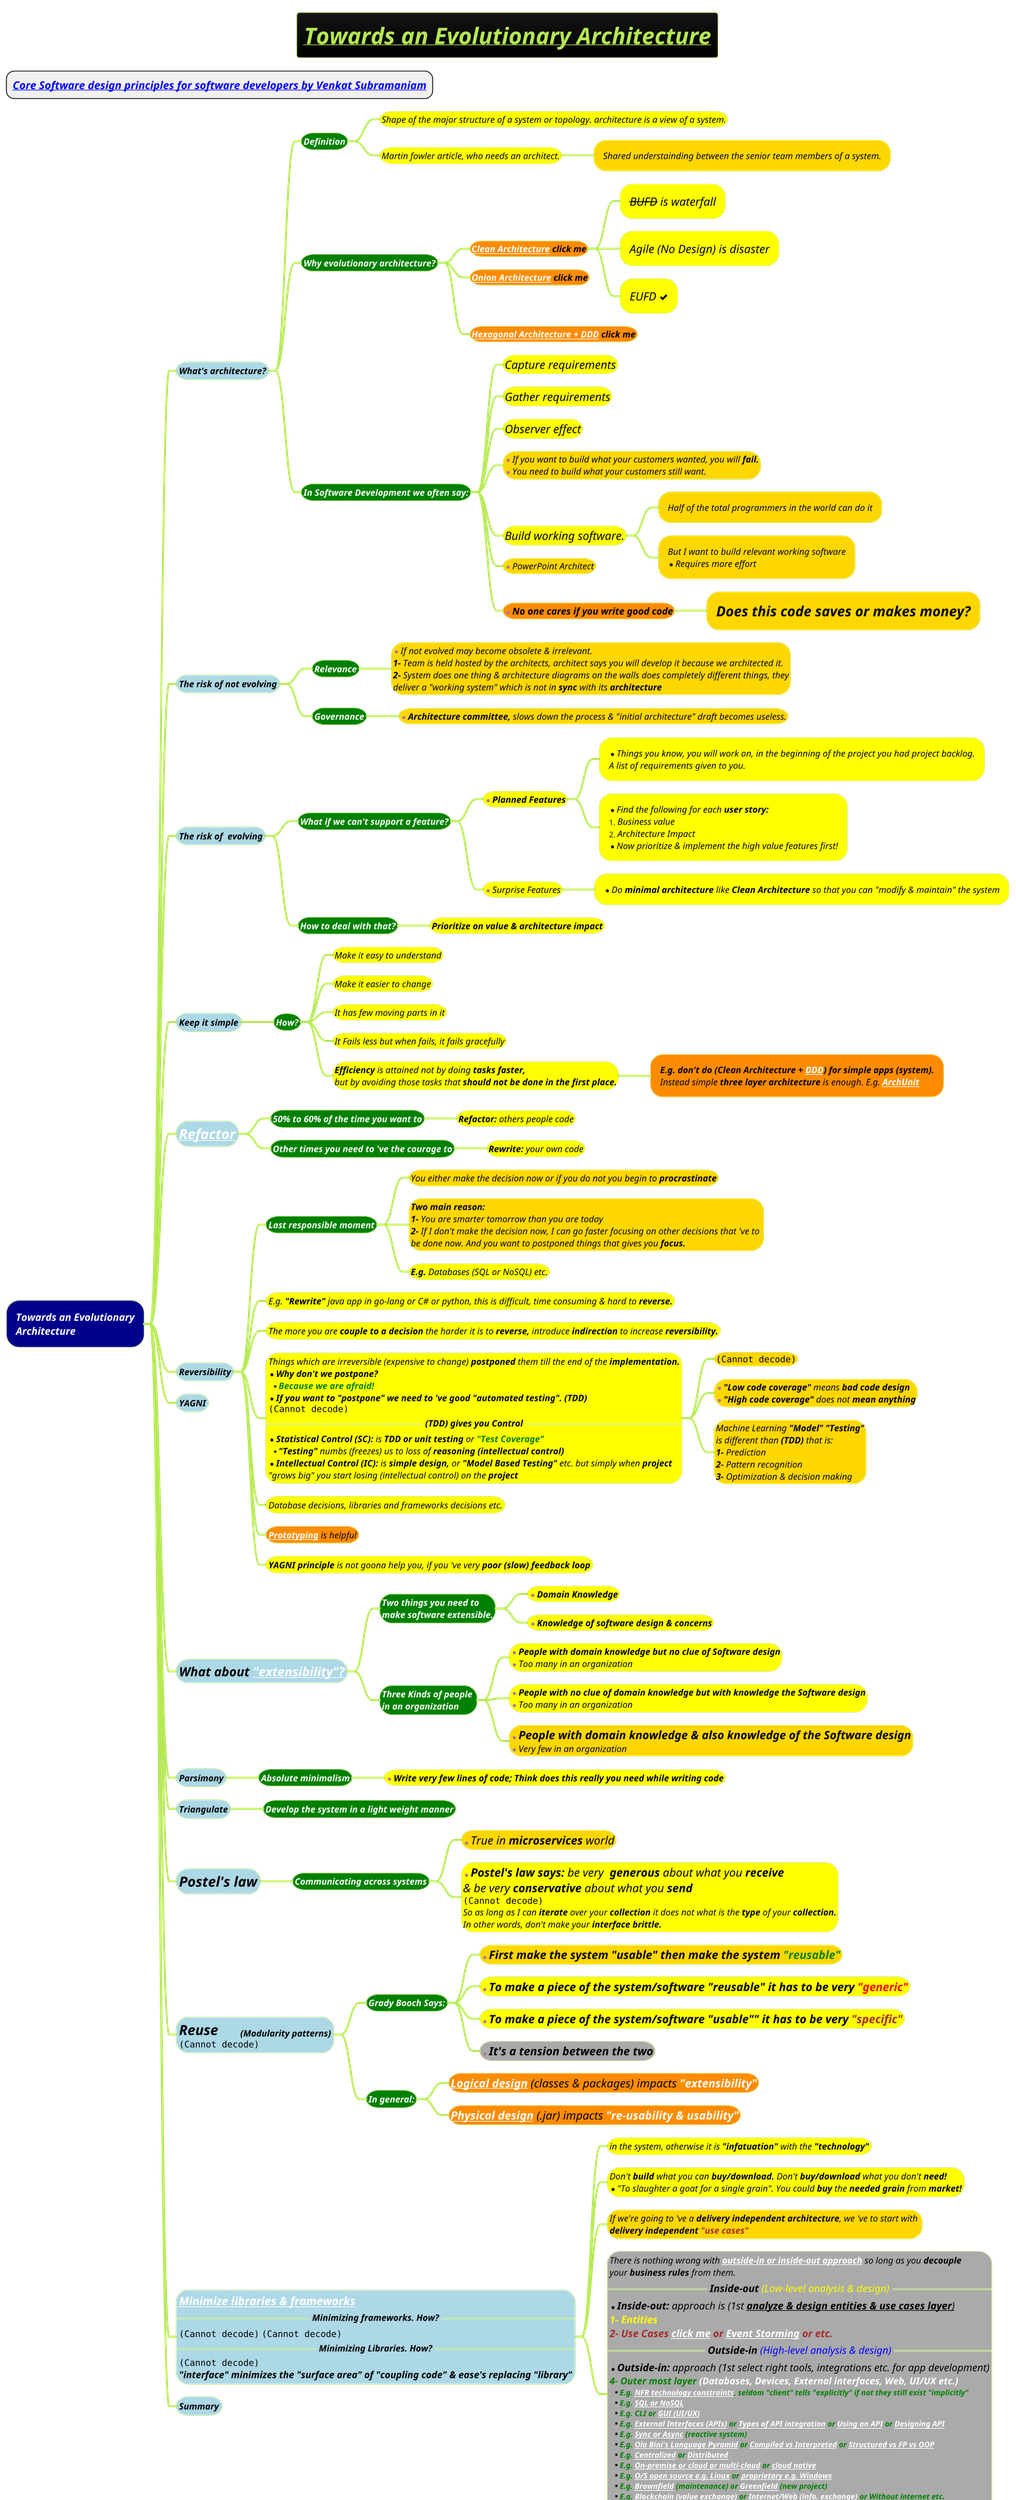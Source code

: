 @startmindmap
title =<i><b><u>Towards an Evolutionary Architecture
* ===<i><b>[[docs/3-programming-languages/Venkat-Subramaniam/Core-Software-design-principles-for-software-developers.puml Core Software design principles for software developers by Venkat Subramaniam]]
!theme hacker

*[#darkblue] <color:white><i>Towards an Evolutionary\n<color:white><i>Architecture
**[#lightblue] <i><color #black><size:14>What's architecture?
***[#green] <i><color #white><b><size:14>Definition
****[#yellow] <i><color #black><size:14>Shape of the major structure of a system or topology. architecture is a view of a system.
****[#yellow] <i><color #black><size:14>Martin fowler article, who needs an architect.
*****[#gold] <i><color #black><size:14>Shared understainding between the senior team members of a system.
***[#green] <b><i><color #white><size:14>Why evolutionary architecture?
****[#darkorange] <b><i><color #black><size:14>[[docs/3-programming-languages/Venkat-Subramaniam/images/img_27.png Clean Architecture]] click me
*****[#yellow] <i><color #black><size:18>--BUFD-- is waterfall
*****[#yellow] <i><color #black><size:18>Agile (No Design) is disaster
*****[#yellow] <i><color #black><size:18>EUFD <&check>
****[#darkorange] <b><i><color #black><size:14>[[docs/3-programming-languages/Venkat-Subramaniam/images/img_26.png Onion Architecture]] click me
****[#darkorange] <i><color #black><size:14><b>[[docs/3-programming-languages/Venkat-Subramaniam/images/img_26.png Hexagonal Architecture + DDD]] click me
***[#green] <b><i><color #white><size:14>In Software Development we often say:
****[#yellow] <i><color #black><size:18>Capture requirements
****[#yellow] <i><color #black><size:18>Gather requirements
****[#yellow] <i><color #black><size:18>Observer effect
****[#gold] *<i><color #black><size:14>If you want to build what your customers wanted, you will <b>fail.\n*<i><color #black><size:14>You need to build what your customers still want.
****[#yellow] <i><color #black><size:18>Build working software.
*****[#gold] <i><color #black><size:14>Half of the total programmers in the world can do it
*****[#gold] <i><color #black><size:14>But I want to build relevant working software\n*<i><color #black><size:14>Requires more effort
****[#gold] *<i><color #black><size:14>PowerPoint Architect
****[#darkorange] *<i><color #black><size:15><b>No one cares if you write good code
*****[#gold] <i><color #black><size:22><b>Does this code saves or makes money?
**[#lightblue] <i><color #black><size:14>The risk of not evolving
***[#green] <b><i><color #white><size:14>Relevance
****[#gold]:*<i><color #black><size:14>If not evolved may become obsolete & irrelevant.
<i><color #black><size:14>**1-** Team is held hosted by the architects, architect says you will develop it because we architected it.
<i><color #black><size:14>**2-** System does one thing & architecture diagrams on the walls does completely different things, they
<i><color #black><size:14>deliver a "working system" which is not in **sync** with its <b>architecture;
***[#green] <b><i><color #white><size:14>Governance
****[#gold] *<i><color #black><size:14>**Architecture committee,** slows down the process & "initial architecture" draft becomes useless.
**[#lightblue] <i><color #black><size:14>The risk of  evolving
***[#green] <b><i><color #white><size:14>What if we can't support a feature?
****[#yellow] *<i><color #black><size:14><b>Planned Features
*****[#yellow] *<i><color #black><size:14>Things you know, you will work on, in the beginning of the project you had project backlog. \n<i><color #black><size:14>A list of requirements given to you.
*****[#yellow] *<i><color #black><size:14>Find the following for each <b>user story:\n#<i><color #black><size:14>Business value\n#<i><color #black><size:14>Architecture Impact\n*<i><color #black><size:14>Now prioritize & implement the high value features first!
****[#yellow] *<i><color #black><size:14>Surprise Features
*****[#yellow] *<i><color #black><size:14>Do **minimal architecture** like **Clean Architecture** so that you can "modify & maintain" the system
***[#green] <i><color #white><b><size:14>How to deal with that?
****[#yellow] <b><i><color #black><size:14>Prioritize on value & architecture impact
**[#lightblue] <i><color #black><size:14>Keep it simple
***[#green] <i><color #white><b><size:14>How?
****[#yellow] <i><color #black><size:14>Make it easy to understand
****[#yellow] <i><color #black><size:14>Make it easier to change
****[#yellow] <i><color #black><size:14>It has few moving parts in it
****[#yellow] <i><color #black><size:14>It Fails less but when fails, it fails gracefully
****[#yellow] <i><color #black><size:14><b>Efficiency</b> is attained not by doing <b>tasks faster,\n<i><color #black><size:14>but by avoiding those tasks that <b>should not be done in the first place.
*****[#darkorange] <i><color #black><size:14><b>E.g. don't do (Clean Architecture + [[docs/3-programming-languages/Venkat-Subramaniam/images/img_55.jpg DDD]]) for simple apps (system).\n<i><color #black><size:14>Instead simple **three layer architecture** is enough. E.g. <b>[[docs/3-programming-languages/clean-architecture/archunit.adoc ArchUnit]]
**[#lightblue] <i><color #black><size:22>[[docs/3-programming-languages/Venkat-Subramaniam/images/img_52.png Refactor]]
***[#green] <b><i><color #white><size:14>50% to 60% of the time you want to
****[#yellow] <i><color #black><size:14><b>Refactor:</b> others people code
***[#green] <b><i><color #white><size:14>Other times you need to 've the courage to
****[#yellow] <i><color #black><size:14><b>Rewrite:</b> your own code
**[#lightblue] <i><color #black><size:14>Reversibility
***[#green] <b><i><color #white><size:14>Last responsible moment
****[#gold] <i><color #black><size:14>You either make the decision now or if you do not you begin to <b>procrastinate
****[#gold] <i><color #black><size:14><b>Two main reason: \n<i><color #black><size:14>**1-** You are smarter tomorrow than you are today\n<i><color #black><size:14>**2-** If I don't make the decision now, I can go faster focusing on other decisions that 've to \n<i><color #black><size:14>be done now. And you want to postponed things that gives you <b>focus.
****[#yellow] <i><color #black><size:14><b>E.g.</b> Databases (SQL or NoSQL) etc.
***[#yellow] <i><color #black><size:14>E.g. **"Rewrite"** java app in go-lang or C# or python, this is difficult, time consuming & hard to <b>reverse.
***[#yellow] <i><color #black><size:14>The more you are **couple to a decision** the harder it is to **reverse,** introduce **indirection** to increase <b>reversibility.
***[#yellow]:<i><color #black><size:14>Things which are irreversible (expensive to change) **postponed** them till the end of the <b>implementation.
*<b><i><color #black><size:14>Why don't we postpone?
**<b><i><color #green><size:14>Because we are afraid!
*<b><i><color #black><size:14>If you want to "postpone" we need to 've good "automated testing". (TDD)
<img:images/img_43.png{scale=.86}>
==<i><color #black><size:14><b>(TDD) gives you Control==
*<i><color #black><size:14><b>Statistical Control (SC):</b> is **TDD or unit testing** or <b><color:green>"Test Coverage"
**<i><color #black><size:14><b>"Testing"</b> numbs (freezes) us to loss of <b>reasoning (intellectual control)
*<i><color #black><size:14><b>Intellectual Control (IC):</b> is **simple design,** or <b>"Model Based Testing"</b> etc. but simply when <b>project
<i><color #black><size:14>"grows big" you start losing (intellectual control) on the <b>project;
****[#gold] <i><color #black><size:14><img:images/img_35.png{scale=0.7}>
****[#gold] *<i><color #black><size:14>**"Low code coverage"** means **bad code design** \n*<i><color #black><size:14>**"High code coverage"** does not <b>mean anything
****[#gold] <i><color #black><size:14>Machine Learning <b>"Model" "Testing"\n<i><color #black><size:14>is different than <b>(TDD)</b> that is:\n<i><color #black><size:14>**1-** Prediction\n<i><color #black><size:14>**2-** Pattern recognition\n<i><color #black><size:14>**3-** Optimization & decision making
***[#yellow] <i><color #black><size:14>Database decisions, libraries and frameworks decisions etc.
***[#darkorange] <i><color #black><size:14>**[[docs/1-Requirement-Engineering/MVP-PoC-and-case-study/Prototyping.puml Prototyping]]** is helpful
***[#yellow] <i><color #black><size:14>**YAGNI principle** is not goona help you, if you 've very <b>poor (slow) feedback loop
**[#lightblue] <i><color #black><size:14>YAGNI
**[#lightblue] <i><color #black><size:20>What about <color #white>[[docs/3-programming-languages/Venkat-Subramaniam/Core-Software-design-principles-for-software-developers.puml "extensibility"?]]
***[#green] <i><color #white><b><size:14>Two things you need to \n<i><color #white><b><size:14>make software extensible.
****[#yellow] *<i><color #black><size:14><b>Domain Knowledge
****[#yellow] *<i><color #black><size:14><b>Knowledge of software design & concerns
***[#green] <i><color #white><b><size:14>Three Kinds of people \n<i><color #white><b><size:14>in an organization
****[#yellow] *<i><color #black><size:14><b>People with domain knowledge but no clue of Software design\n*<i><color #black><size:14>Too many in an organization
****[#yellow] *<i><color #black><size:14><b>People with no clue of domain knowledge but with knowledge the Software design\n*<i><color #black><size:14>Too many in an organization
****[#gold] *<i><color #black><size:18><b>People with domain knowledge & also knowledge of the Software design\n*<i><color #black><size:14>Very few in an organization
**[#lightblue] <i><color #black><size:14>Parsimony
***[#green] <i><color #white><b><size:14>Absolute minimalism
****[#yellow] *<i><color #black><size:14><b>Write very few lines of code; Think does this really you need while writing code
**[#lightblue] <i><color #black><size:14>Triangulate
***[#green] <i><color #white><b><size:14>Develop the system in a light weight manner
**[#lightblue] <i><color #black><size:22>Postel's law
***[#green] <i><color #white><b><size:14>Communicating across systems
****[#gold] *<i><color #black><size:18>True in **microservices** world
****[#yellow] *<i><color #black><size:18><b>Postel's law says:</b> be very  <b>generous</b> about what you <b>receive\n<i><color #black><size:18>& be very <b>conservative</b> about what you <b>send\n<img:images/img_28.png{scale=1}>\n<i><color #black><size:14>So as long as I can **iterate** over your **collection** it does not what is the **type** of your <b>collection.\n<i><color #black><size:14>In other words, don't make your <b>interface brittle.
**[#lightblue] <i><color #black><size:22>Reuse <size:14>\t(Modularity patterns)\n<img:images/img_41.png{scale=0.7}>
***[#green] <i><color #white><b><size:14>Grady Booch Says:
****[#gold] *<i><color #black><size:18><b>First make the system "usable" then make the system <color #green>"reusable"
****[#yellow] *<i><color #black><size:18><b>To make a piece of the system/software "reusable" it has to be very<color #red> "generic"
****[#yellow] *<i><color #black><size:18><b>To make a piece of the system/software "usable"" it has to be very <color #brown>"specific"
****[#a] *<i><color #black><size:18><b>It's a tension between the two
***[#green] <i><color #white><b><size:14>In general:
****[#darkorange] <i><color #black><size:18>**[[docs/3-programming-languages/Venkat-Subramaniam/Core-Software-design-principles-for-software-developers.puml Logical design]]** (classes & packages) impacts <color #white><b>"extensibility"
****[#darkorange] <i><color #black><size:18>**[[docs/3-programming-languages/Venkat-Subramaniam/Core-Software-design-principles-for-software-developers.puml Physical design]]** (.jar) impacts <color #white><b>"re-usability & usability"
**[#lightblue]:<i><color #black><size:18>[[docs/3-programming-languages/Library-vs-Framework.puml Minimize libraries & frameworks]]
==<i><color #black><size:14>Minimizing frameworks. How?==
<img:images/img_31.png{scale=0.84}> <img:images/img_34.png>
==<i><color #black><size:14>Minimizing Libraries. How?==
<img:images/img_56.jpg{scale=.75}>
<i><color #black><size:15>"interface" minimizes the "surface area" of "coupling code" & ease's replacing "library";
***[#yellow] <i><color #black><size:14>in the system, otherwise it is **"infatuation"** with the <b>"technology"
***[#yellow] <i><color #black><size:14>Don't **build** what you can **buy/download.** Don't **buy/download** what you don't <b>need!\n*<i><color #black><size:14>"To slaughter a goat for a single grain". You could **buy** the **needed grain** from <b>market!
***[#gold] <i><color #black><size:14>If we're going to 've a **delivery independent architecture**, we 've to start with \n<i><color #black><size:14><b>delivery independent <color:#brown>"use cases"
***[#a]:<i><color #black><size:14>There is nothing wrong with **[[docs/3-programming-languages/Venkat-Subramaniam/images/img_56.png outside-in or inside-out approach]]** so long as you **decouple**
<i><color #black><size:14>your **business rules** from them.
==<i><color #black><size:16>**Inside-out** <color:yellow>(Low-level analysis & design)==
*<i><color #black><size:16>**Inside-out:** approach is (1st <u>**analyze & design entities & use cases layer**)
<i><color #yellow><b><size:16>1- Entities
<i><color #brown><b><size:16>2- Use Cases [[docs/2-uml/requirements-and-design-with-plantuml/1-use-cases-or-features/use-case-2-0-overview.puml click me]] or [[docs/1-Requirement-Engineering/VU-course/Event-Storming-technique.adoc Event Storming]] or etc.
==<i><color #black><size:16>**Outside-in** <color:blue>(High-level analysis & design)==
*<i><color #black><size:16>**Outside-in:** approach (1st select right tools, integrations etc. for app development)
<i><color #green><b><size:15>4- Outer most layer <color #white>(Databases, Devices, External interfaces, Web, UI/UX etc.)
**<i><color #green><b><size:12>E.g. [[docs/books/1-books-backlog/DBMS/Designing-Data-Intensive-Applications.puml NFR technology constraints]], seldom "client" tells "explicitly" if not they still exist "implicitly"
**<i><color #green><b><size:12>E.g. [[docs/books/1-books-backlog/DBMS/Designing-Data-Intensive-Applications.puml SQL or NoSQL]]
**<i><color #green><b><size:12>E.g. CLI or [[docs/1-Requirement-Engineering/MVP-PoC-and-case-study/UI-UX.puml GUI (UI/UX)]]
**<i><color #green><b><size:12>E.g. [[docs/3-programming-languages/Venkat-Subramaniam/images/external-interfaces-or-APIs.png External Interfaces (APIs)]] or [[docs/1-Requirement-Engineering/APIs-design/types-of-APIs-Integration.puml Types of API integration]] or [[docs/1-Requirement-Engineering/APIs-design/Using-an-API.puml Using an API]] or [[docs/1-Requirement-Engineering/APIs-design/Designing-API.puml Designing API]]
**<i><color #green><b><size:12>E.g. [[docs/3-programming-languages/Venkat-Subramaniam/Designing-Reactive-Systems.puml Sync or Async]] (reactive system)
**<i><color #green><b><size:12>E.g. [[docs/3-programming-languages/Ola-Bini's-Language-Pyramid.puml Ola Bini's Language Pyramid]] or [[a Compiled vs Interpreted]] or [[a Structured vs FP vs OOP]]
**<i><color #green><b><size:12>E.g. [[docs/1-Requirement-Engineering/levels-of-distributed-system/Centralized-System.puml Centralized]] or [[docs/AI-ML-DL-Data-Science-and-BigData/data-science/designing-data-intensive-applications/Distributed-Systems.puml Distributed]]
**<i><color #green><b><size:12>E.g. [[docs/AI-ML-DL-Data-Science-and-BigData/data-science/data-engineering/Cloud-vs-On-Premise.puml On-premise or cloud or multi-cloud]] or [[docs/cloud-computing/Cloud-Native.puml cloud native]]
**<i><color #green><b><size:12>E.g. [[docs/books/1-books-backlog/operating-system/Linux-operating-system.puml O/S open source e.g. Linux]] or [[a proprietary e.g. Windows]]
**<i><color #green><b><size:12>E.g. [[a Brownfield]] (maintenance) or [[a Greenfield]] (new project)
**<i><color #green><b><size:12>E.g. [[docs/blockchain/Blockchain-System-Design.puml Blockchain (value exchange)]] or [[docs/blockchain/Blockchain-System-Design.puml Internet/Web (info. exchange)]] or Without internet etc.
==<i><color #black><size:16><b>Conclusion==
*<i><color #black><b><size:14>In reality a mix of both "inside-out & outside-in" is used.;
**[#lightblue] <i><color #black><size:14>Summary

@endmindmap
